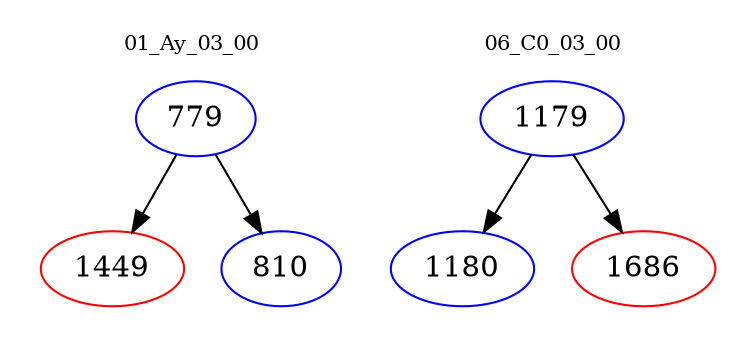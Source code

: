 digraph{
subgraph cluster_0 {
color = white
label = "01_Ay_03_00";
fontsize=10;
T0_779 [label="779", color="blue"]
T0_779 -> T0_1449 [color="black"]
T0_1449 [label="1449", color="red"]
T0_779 -> T0_810 [color="black"]
T0_810 [label="810", color="blue"]
}
subgraph cluster_1 {
color = white
label = "06_C0_03_00";
fontsize=10;
T1_1179 [label="1179", color="blue"]
T1_1179 -> T1_1180 [color="black"]
T1_1180 [label="1180", color="blue"]
T1_1179 -> T1_1686 [color="black"]
T1_1686 [label="1686", color="red"]
}
}
